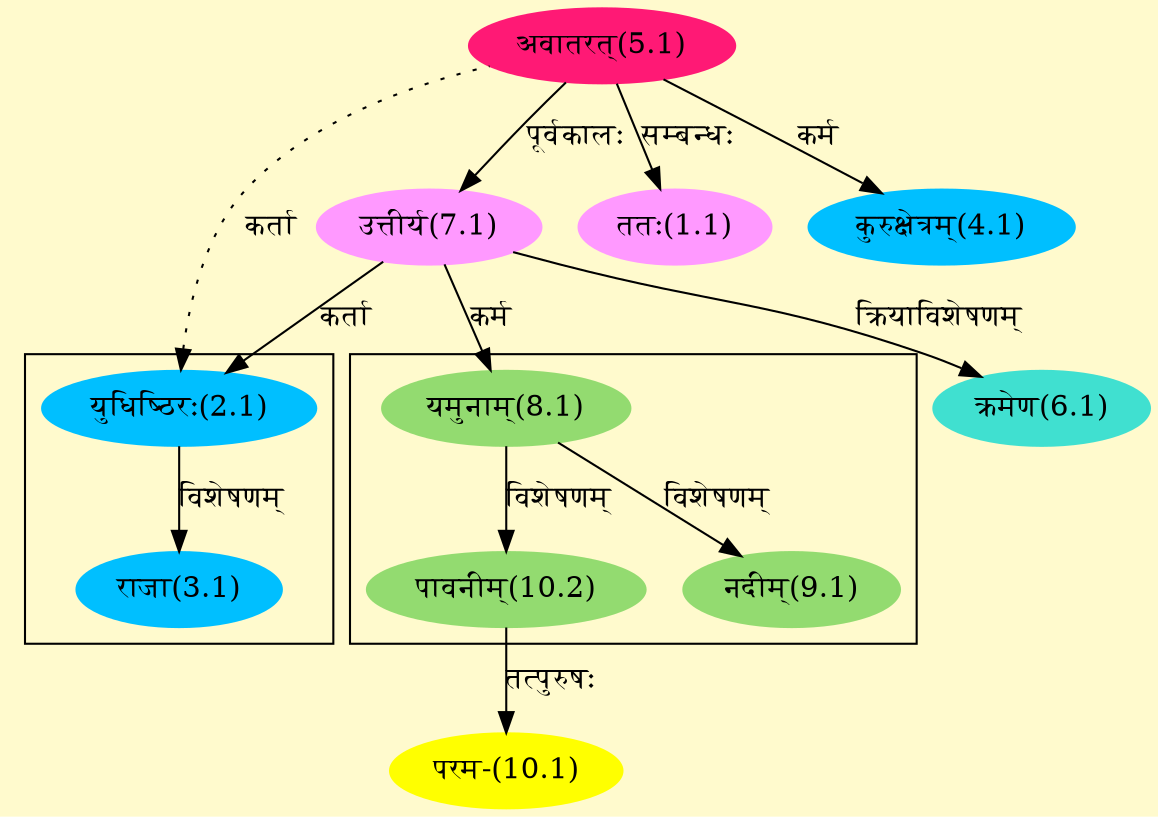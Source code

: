 digraph G{
rankdir=BT;
 compound=true;
 bgcolor="lemonchiffon1";

subgraph cluster_1{
Node3_1 [style=filled, color="#00BFFF" label = "राजा(3.1)"]
Node2_1 [style=filled, color="#00BFFF" label = "युधिष्ठिरः(2.1)"]

}

subgraph cluster_2{
Node9_1 [style=filled, color="#93DB70" label = "नदीम्(9.1)"]
Node8_1 [style=filled, color="#93DB70" label = "यमुनाम्(8.1)"]
Node10_2 [style=filled, color="#93DB70" label = "पावनीम्(10.2)"]

}
Node1_1 [style=filled, color="#FF99FF" label = "ततः(1.1)"]
Node5_1 [style=filled, color="#FF1975" label = "अवातरत्(5.1)"]
Node2_1 [style=filled, color="#00BFFF" label = "युधिष्ठिरः(2.1)"]
Node7_1 [style=filled, color="#FF99FF" label = "उत्तीर्य(7.1)"]
Node4_1 [style=filled, color="#00BFFF" label = "कुरुक्षेत्रम्(4.1)"]
Node3_1 [style=filled, color="#00BFFF" label = "राजा(3.1)"]
Node [style=filled, color="" label = "()"]
Node6_1 [style=filled, color="#40E0D0" label = "क्रमेण(6.1)"]
Node8_1 [style=filled, color="#93DB70" label = "यमुनाम्(8.1)"]
Node10_1 [style=filled, color="#FFFF00" label = "परम-(10.1)"]
Node10_2 [style=filled, color="#93DB70" label = "पावनीम्(10.2)"]
/* Start of Relations section */

Node1_1 -> Node5_1 [  label="सम्बन्धः"  dir="back" ]
Node2_1 -> Node7_1 [  label="कर्ता"  dir="back" ]
Node2_1 -> Node5_1 [ style=dotted label="कर्ता"  dir="back" ]
Node3_1 -> Node2_1 [  label="विशेषणम्"  dir="back" ]
Node4_1 -> Node5_1 [  label="कर्म"  dir="back" ]
Node6_1 -> Node7_1 [  label="क्रियाविशेषणम्"  dir="back" ]
Node7_1 -> Node5_1 [  label="पूर्वकालः"  dir="back" ]
Node8_1 -> Node7_1 [  label="कर्म"  dir="back" ]
Node9_1 -> Node8_1 [  label="विशेषणम्"  dir="back" ]
Node10_1 -> Node10_2 [  label="तत्पुरुषः"  dir="back" ]
Node10_2 -> Node8_1 [  label="विशेषणम्"  dir="back" ]
}
